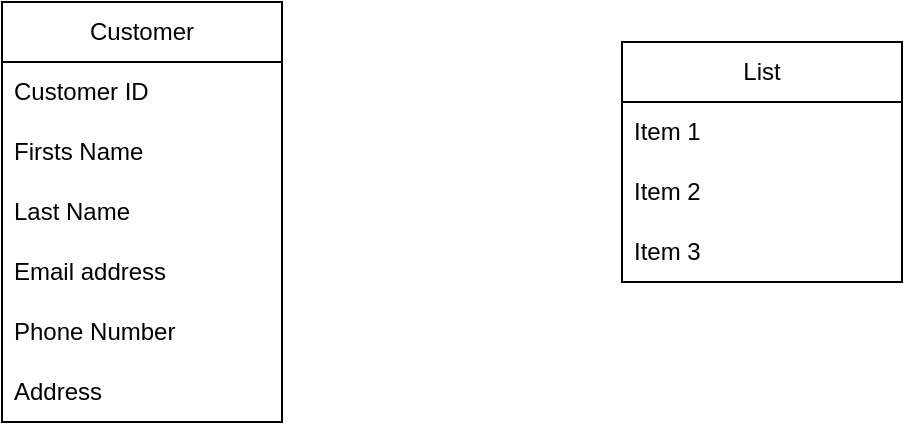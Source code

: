 <mxfile version="21.0.6" type="github">
  <diagram name="Page-1" id="cLu2WWLGCbrTGot4IFhK">
    <mxGraphModel dx="794" dy="480" grid="1" gridSize="10" guides="1" tooltips="1" connect="1" arrows="1" fold="1" page="1" pageScale="1" pageWidth="850" pageHeight="1100" math="0" shadow="0">
      <root>
        <mxCell id="0" />
        <mxCell id="1" parent="0" />
        <mxCell id="7xPxEiUFdahqV0jBzmyT-1" value="Customer" style="swimlane;fontStyle=0;childLayout=stackLayout;horizontal=1;startSize=30;horizontalStack=0;resizeParent=1;resizeParentMax=0;resizeLast=0;collapsible=1;marginBottom=0;whiteSpace=wrap;html=1;" parent="1" vertex="1">
          <mxGeometry x="200" y="70" width="140" height="210" as="geometry" />
        </mxCell>
        <mxCell id="7xPxEiUFdahqV0jBzmyT-2" value="Customer ID" style="text;strokeColor=none;fillColor=none;align=left;verticalAlign=middle;spacingLeft=4;spacingRight=4;overflow=hidden;points=[[0,0.5],[1,0.5]];portConstraint=eastwest;rotatable=0;whiteSpace=wrap;html=1;" parent="7xPxEiUFdahqV0jBzmyT-1" vertex="1">
          <mxGeometry y="30" width="140" height="30" as="geometry" />
        </mxCell>
        <mxCell id="7xPxEiUFdahqV0jBzmyT-3" value="Firsts Name" style="text;strokeColor=none;fillColor=none;align=left;verticalAlign=middle;spacingLeft=4;spacingRight=4;overflow=hidden;points=[[0,0.5],[1,0.5]];portConstraint=eastwest;rotatable=0;whiteSpace=wrap;html=1;" parent="7xPxEiUFdahqV0jBzmyT-1" vertex="1">
          <mxGeometry y="60" width="140" height="30" as="geometry" />
        </mxCell>
        <mxCell id="7xPxEiUFdahqV0jBzmyT-4" value="Last Name" style="text;strokeColor=none;fillColor=none;align=left;verticalAlign=middle;spacingLeft=4;spacingRight=4;overflow=hidden;points=[[0,0.5],[1,0.5]];portConstraint=eastwest;rotatable=0;whiteSpace=wrap;html=1;" parent="7xPxEiUFdahqV0jBzmyT-1" vertex="1">
          <mxGeometry y="90" width="140" height="30" as="geometry" />
        </mxCell>
        <mxCell id="7xPxEiUFdahqV0jBzmyT-5" value="Email address" style="text;strokeColor=none;fillColor=none;align=left;verticalAlign=middle;spacingLeft=4;spacingRight=4;overflow=hidden;points=[[0,0.5],[1,0.5]];portConstraint=eastwest;rotatable=0;whiteSpace=wrap;html=1;" parent="7xPxEiUFdahqV0jBzmyT-1" vertex="1">
          <mxGeometry y="120" width="140" height="30" as="geometry" />
        </mxCell>
        <mxCell id="7xPxEiUFdahqV0jBzmyT-6" value="Phone Number" style="text;strokeColor=none;fillColor=none;align=left;verticalAlign=middle;spacingLeft=4;spacingRight=4;overflow=hidden;points=[[0,0.5],[1,0.5]];portConstraint=eastwest;rotatable=0;whiteSpace=wrap;html=1;" parent="7xPxEiUFdahqV0jBzmyT-1" vertex="1">
          <mxGeometry y="150" width="140" height="30" as="geometry" />
        </mxCell>
        <mxCell id="7xPxEiUFdahqV0jBzmyT-7" value="Address" style="text;strokeColor=none;fillColor=none;align=left;verticalAlign=middle;spacingLeft=4;spacingRight=4;overflow=hidden;points=[[0,0.5],[1,0.5]];portConstraint=eastwest;rotatable=0;whiteSpace=wrap;html=1;" parent="7xPxEiUFdahqV0jBzmyT-1" vertex="1">
          <mxGeometry y="180" width="140" height="30" as="geometry" />
        </mxCell>
        <mxCell id="iYv4zLixM-Hz3TemMola-1" value="List" style="swimlane;fontStyle=0;childLayout=stackLayout;horizontal=1;startSize=30;horizontalStack=0;resizeParent=1;resizeParentMax=0;resizeLast=0;collapsible=1;marginBottom=0;whiteSpace=wrap;html=1;" vertex="1" parent="1">
          <mxGeometry x="510" y="90" width="140" height="120" as="geometry" />
        </mxCell>
        <mxCell id="iYv4zLixM-Hz3TemMola-2" value="Item 1" style="text;strokeColor=none;fillColor=none;align=left;verticalAlign=middle;spacingLeft=4;spacingRight=4;overflow=hidden;points=[[0,0.5],[1,0.5]];portConstraint=eastwest;rotatable=0;whiteSpace=wrap;html=1;" vertex="1" parent="iYv4zLixM-Hz3TemMola-1">
          <mxGeometry y="30" width="140" height="30" as="geometry" />
        </mxCell>
        <mxCell id="iYv4zLixM-Hz3TemMola-3" value="Item 2" style="text;strokeColor=none;fillColor=none;align=left;verticalAlign=middle;spacingLeft=4;spacingRight=4;overflow=hidden;points=[[0,0.5],[1,0.5]];portConstraint=eastwest;rotatable=0;whiteSpace=wrap;html=1;" vertex="1" parent="iYv4zLixM-Hz3TemMola-1">
          <mxGeometry y="60" width="140" height="30" as="geometry" />
        </mxCell>
        <mxCell id="iYv4zLixM-Hz3TemMola-4" value="Item 3" style="text;strokeColor=none;fillColor=none;align=left;verticalAlign=middle;spacingLeft=4;spacingRight=4;overflow=hidden;points=[[0,0.5],[1,0.5]];portConstraint=eastwest;rotatable=0;whiteSpace=wrap;html=1;" vertex="1" parent="iYv4zLixM-Hz3TemMola-1">
          <mxGeometry y="90" width="140" height="30" as="geometry" />
        </mxCell>
      </root>
    </mxGraphModel>
  </diagram>
</mxfile>
